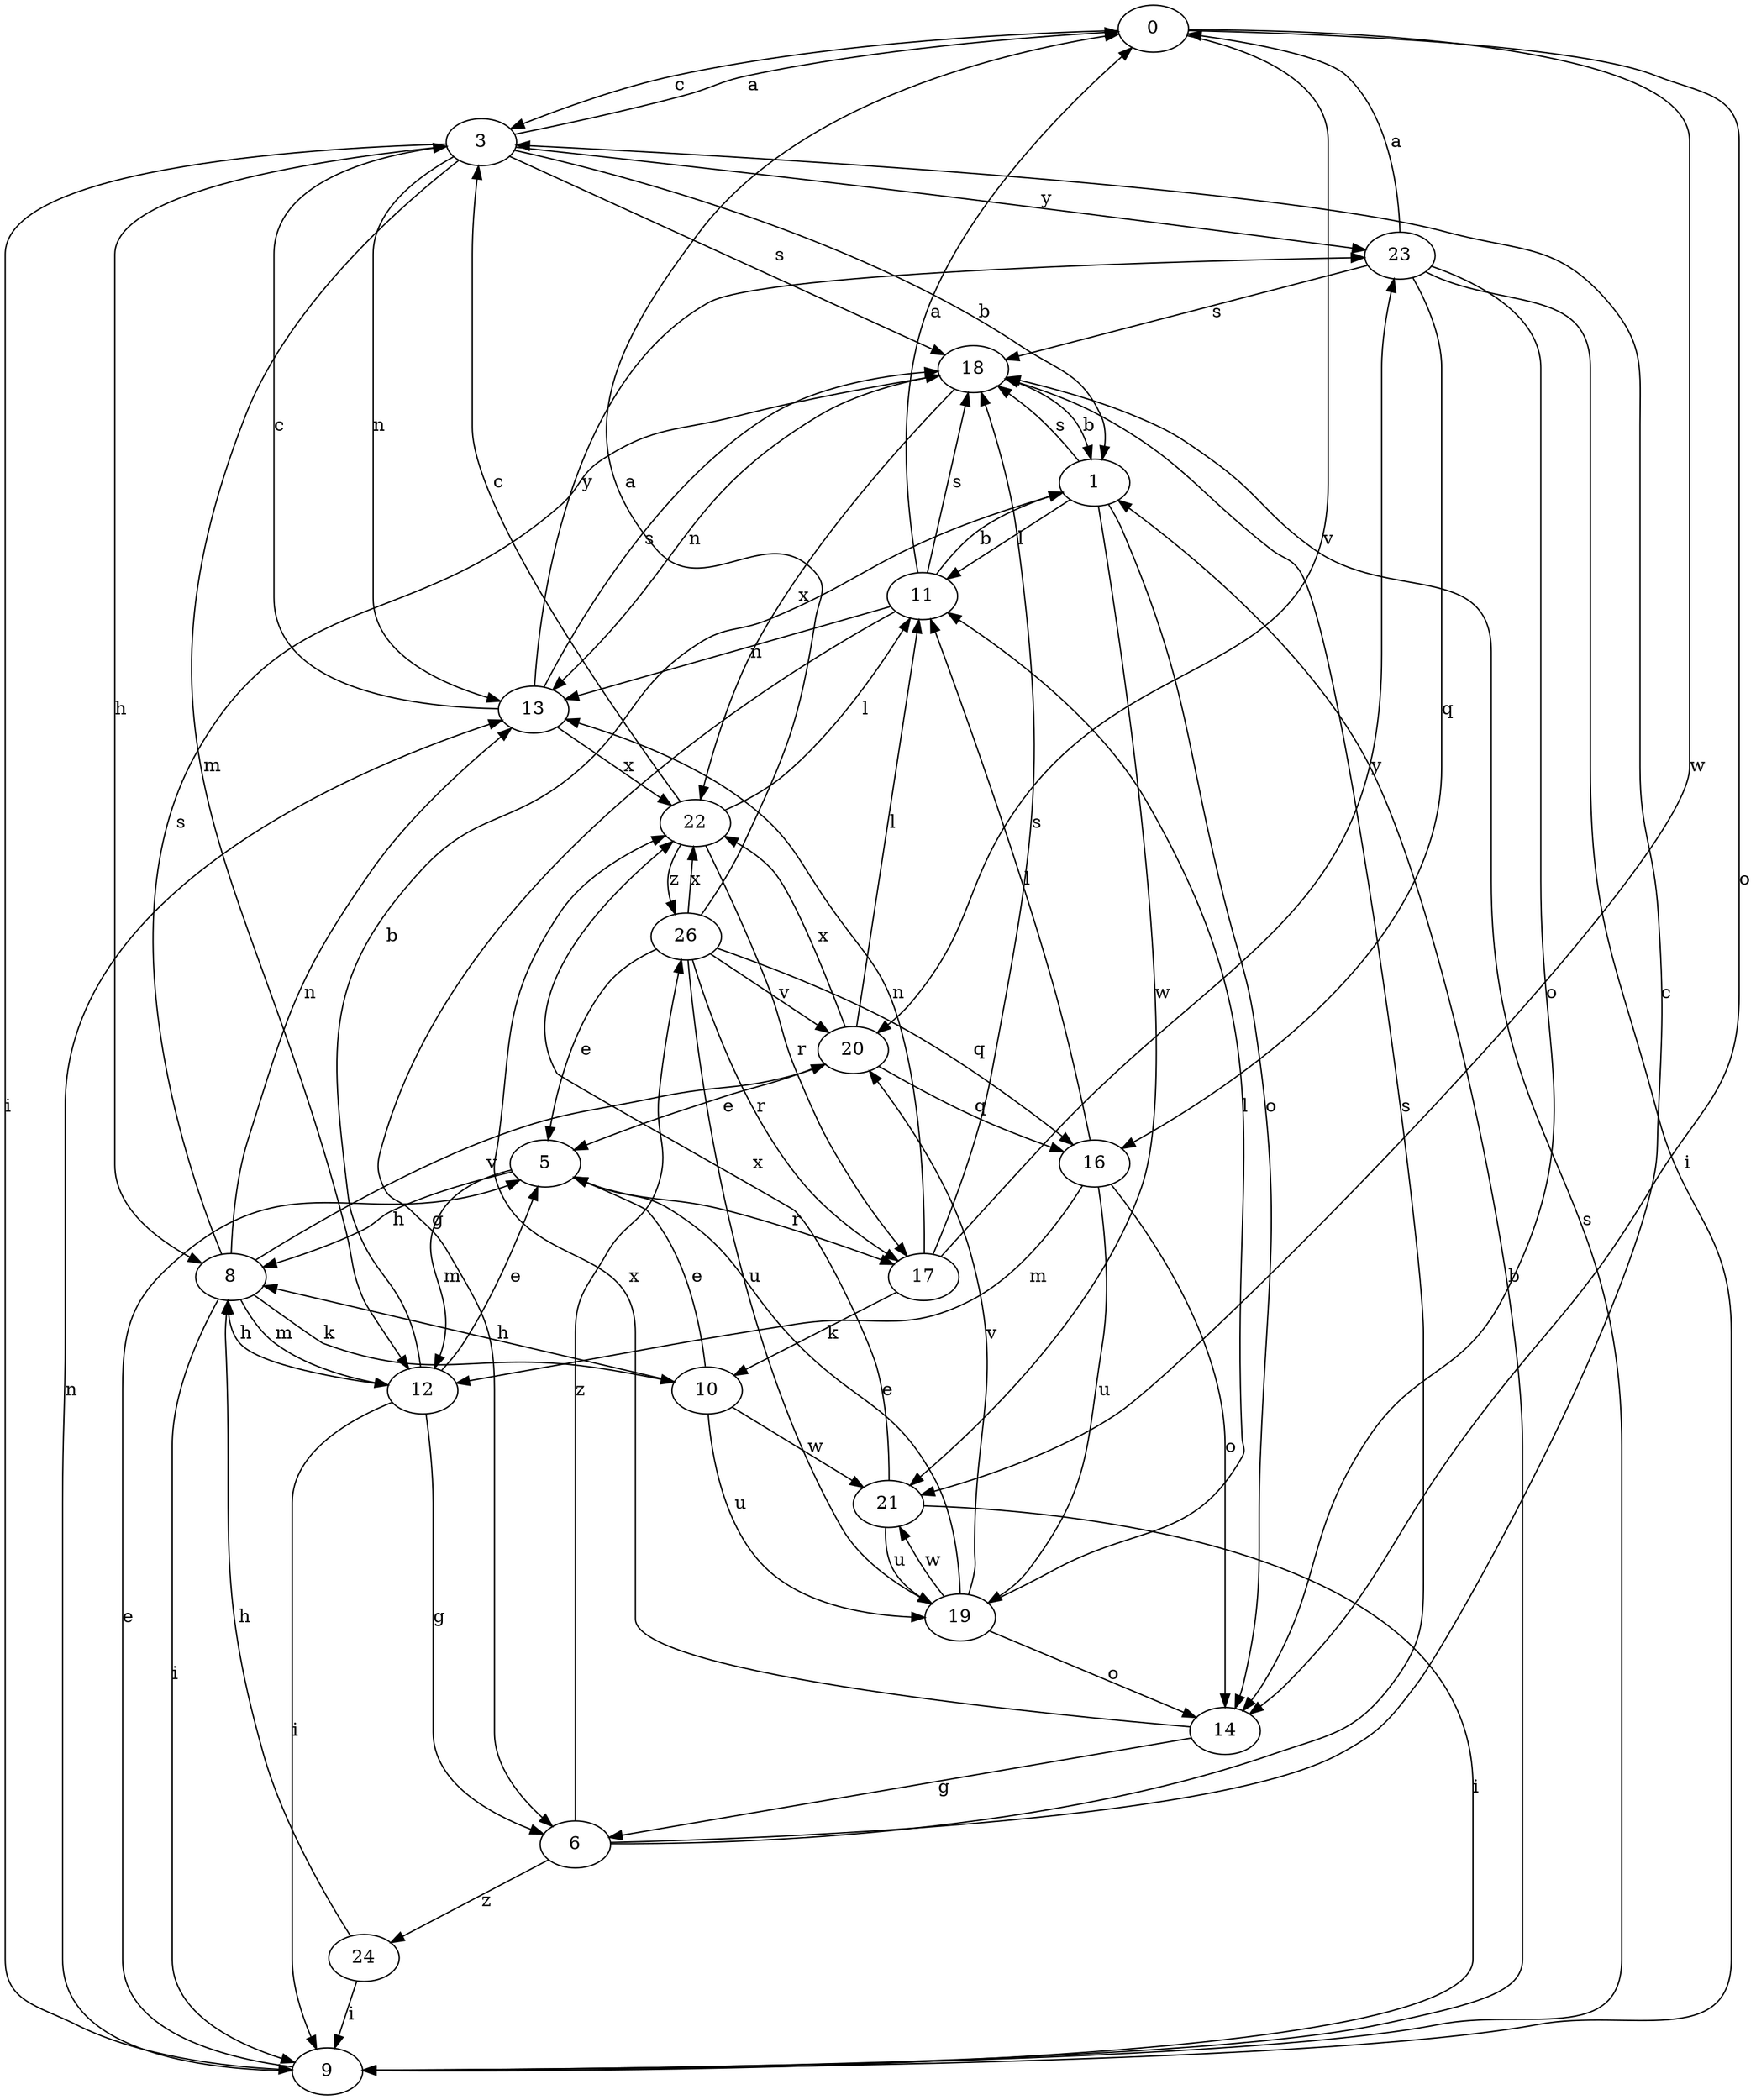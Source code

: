 strict digraph  {
0;
1;
3;
5;
6;
8;
9;
10;
11;
12;
13;
14;
16;
17;
18;
19;
20;
21;
22;
23;
24;
26;
0 -> 3  [label=c];
0 -> 14  [label=o];
0 -> 20  [label=v];
0 -> 21  [label=w];
1 -> 11  [label=l];
1 -> 14  [label=o];
1 -> 18  [label=s];
1 -> 21  [label=w];
3 -> 0  [label=a];
3 -> 1  [label=b];
3 -> 8  [label=h];
3 -> 9  [label=i];
3 -> 12  [label=m];
3 -> 13  [label=n];
3 -> 18  [label=s];
3 -> 23  [label=y];
5 -> 8  [label=h];
5 -> 12  [label=m];
5 -> 17  [label=r];
6 -> 3  [label=c];
6 -> 18  [label=s];
6 -> 24  [label=z];
6 -> 26  [label=z];
8 -> 9  [label=i];
8 -> 10  [label=k];
8 -> 12  [label=m];
8 -> 13  [label=n];
8 -> 18  [label=s];
8 -> 20  [label=v];
9 -> 1  [label=b];
9 -> 5  [label=e];
9 -> 13  [label=n];
9 -> 18  [label=s];
10 -> 5  [label=e];
10 -> 8  [label=h];
10 -> 19  [label=u];
10 -> 21  [label=w];
11 -> 0  [label=a];
11 -> 1  [label=b];
11 -> 6  [label=g];
11 -> 13  [label=n];
11 -> 18  [label=s];
12 -> 1  [label=b];
12 -> 5  [label=e];
12 -> 6  [label=g];
12 -> 8  [label=h];
12 -> 9  [label=i];
13 -> 3  [label=c];
13 -> 18  [label=s];
13 -> 22  [label=x];
13 -> 23  [label=y];
14 -> 6  [label=g];
14 -> 22  [label=x];
16 -> 11  [label=l];
16 -> 12  [label=m];
16 -> 14  [label=o];
16 -> 19  [label=u];
17 -> 10  [label=k];
17 -> 13  [label=n];
17 -> 18  [label=s];
17 -> 23  [label=y];
18 -> 1  [label=b];
18 -> 13  [label=n];
18 -> 22  [label=x];
19 -> 5  [label=e];
19 -> 11  [label=l];
19 -> 14  [label=o];
19 -> 20  [label=v];
19 -> 21  [label=w];
20 -> 5  [label=e];
20 -> 11  [label=l];
20 -> 16  [label=q];
20 -> 22  [label=x];
21 -> 9  [label=i];
21 -> 19  [label=u];
21 -> 22  [label=x];
22 -> 3  [label=c];
22 -> 11  [label=l];
22 -> 17  [label=r];
22 -> 26  [label=z];
23 -> 0  [label=a];
23 -> 9  [label=i];
23 -> 14  [label=o];
23 -> 16  [label=q];
23 -> 18  [label=s];
24 -> 8  [label=h];
24 -> 9  [label=i];
26 -> 0  [label=a];
26 -> 5  [label=e];
26 -> 16  [label=q];
26 -> 17  [label=r];
26 -> 19  [label=u];
26 -> 20  [label=v];
26 -> 22  [label=x];
}

